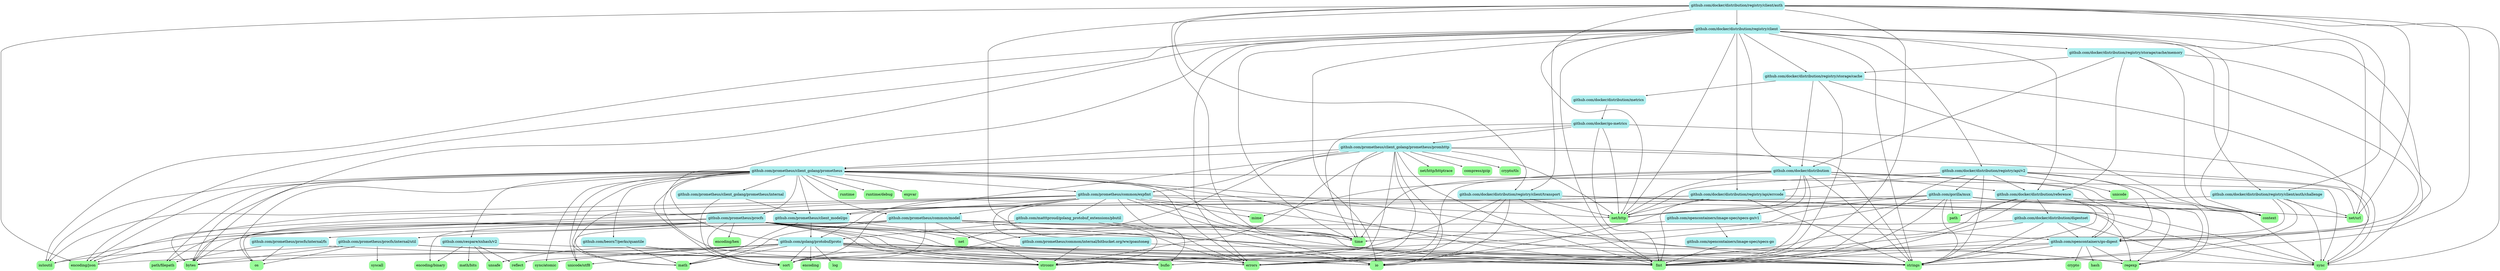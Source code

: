 digraph godep {
nodesep=0.4
ranksep=0.8
node [shape="box",style="rounded,filled"]
edge [arrowsize="0.5"]
"bufio" [label="bufio" color="palegreen" URL="https://godoc.org/bufio" target="_blank"];
"bytes" [label="bytes" color="palegreen" URL="https://godoc.org/bytes" target="_blank"];
"compress/gzip" [label="compress/gzip" color="palegreen" URL="https://godoc.org/compress/gzip" target="_blank"];
"context" [label="context" color="palegreen" URL="https://godoc.org/context" target="_blank"];
"crypto" [label="crypto" color="palegreen" URL="https://godoc.org/crypto" target="_blank"];
"crypto/tls" [label="crypto/tls" color="palegreen" URL="https://godoc.org/crypto/tls" target="_blank"];
"encoding" [label="encoding" color="palegreen" URL="https://godoc.org/encoding" target="_blank"];
"encoding/binary" [label="encoding/binary" color="palegreen" URL="https://godoc.org/encoding/binary" target="_blank"];
"encoding/hex" [label="encoding/hex" color="palegreen" URL="https://godoc.org/encoding/hex" target="_blank"];
"encoding/json" [label="encoding/json" color="palegreen" URL="https://godoc.org/encoding/json" target="_blank"];
"errors" [label="errors" color="palegreen" URL="https://godoc.org/errors" target="_blank"];
"expvar" [label="expvar" color="palegreen" URL="https://godoc.org/expvar" target="_blank"];
"fmt" [label="fmt" color="palegreen" URL="https://godoc.org/fmt" target="_blank"];
"github.com/beorn7/perks/quantile" [label="github.com/beorn7/perks/quantile" color="paleturquoise" URL="https://godoc.org/github.com/beorn7/perks/quantile" target="_blank"];
"github.com/beorn7/perks/quantile" -> "math";
"github.com/beorn7/perks/quantile" -> "sort";
"github.com/cespare/xxhash/v2" [label="github.com/cespare/xxhash/v2" color="paleturquoise" URL="https://godoc.org/github.com/cespare/xxhash/v2" target="_blank"];
"github.com/cespare/xxhash/v2" -> "encoding/binary";
"github.com/cespare/xxhash/v2" -> "errors";
"github.com/cespare/xxhash/v2" -> "math/bits";
"github.com/cespare/xxhash/v2" -> "reflect";
"github.com/cespare/xxhash/v2" -> "unsafe";
"github.com/docker/distribution" [label="github.com/docker/distribution" color="paleturquoise" URL="https://godoc.org/github.com/docker/distribution" target="_blank"];
"github.com/docker/distribution" -> "context";
"github.com/docker/distribution" -> "errors";
"github.com/docker/distribution" -> "fmt";
"github.com/docker/distribution" -> "github.com/docker/distribution/reference";
"github.com/docker/distribution" -> "github.com/opencontainers/go-digest";
"github.com/docker/distribution" -> "github.com/opencontainers/image-spec/specs-go/v1";
"github.com/docker/distribution" -> "io";
"github.com/docker/distribution" -> "mime";
"github.com/docker/distribution" -> "net/http";
"github.com/docker/distribution" -> "strings";
"github.com/docker/distribution" -> "time";
"github.com/docker/distribution/digestset" [label="github.com/docker/distribution/digestset" color="paleturquoise" URL="https://godoc.org/github.com/docker/distribution/digestset" target="_blank"];
"github.com/docker/distribution/digestset" -> "errors";
"github.com/docker/distribution/digestset" -> "github.com/opencontainers/go-digest";
"github.com/docker/distribution/digestset" -> "sort";
"github.com/docker/distribution/digestset" -> "strings";
"github.com/docker/distribution/digestset" -> "sync";
"github.com/docker/distribution/metrics" [label="github.com/docker/distribution/metrics" color="paleturquoise" URL="https://godoc.org/github.com/docker/distribution/metrics" target="_blank"];
"github.com/docker/distribution/metrics" -> "github.com/docker/go-metrics";
"github.com/docker/distribution/reference" [label="github.com/docker/distribution/reference" color="paleturquoise" URL="https://godoc.org/github.com/docker/distribution/reference" target="_blank"];
"github.com/docker/distribution/reference" -> "errors";
"github.com/docker/distribution/reference" -> "fmt";
"github.com/docker/distribution/reference" -> "github.com/docker/distribution/digestset";
"github.com/docker/distribution/reference" -> "github.com/opencontainers/go-digest";
"github.com/docker/distribution/reference" -> "path";
"github.com/docker/distribution/reference" -> "regexp";
"github.com/docker/distribution/reference" -> "strings";
"github.com/docker/distribution/registry/api/errcode" [label="github.com/docker/distribution/registry/api/errcode" color="paleturquoise" URL="https://godoc.org/github.com/docker/distribution/registry/api/errcode" target="_blank"];
"github.com/docker/distribution/registry/api/errcode" -> "encoding/json";
"github.com/docker/distribution/registry/api/errcode" -> "fmt";
"github.com/docker/distribution/registry/api/errcode" -> "net/http";
"github.com/docker/distribution/registry/api/errcode" -> "sort";
"github.com/docker/distribution/registry/api/errcode" -> "strings";
"github.com/docker/distribution/registry/api/errcode" -> "sync";
"github.com/docker/distribution/registry/api/v2" [label="github.com/docker/distribution/registry/api/v2" color="paleturquoise" URL="https://godoc.org/github.com/docker/distribution/registry/api/v2" target="_blank"];
"github.com/docker/distribution/registry/api/v2" -> "fmt";
"github.com/docker/distribution/registry/api/v2" -> "github.com/docker/distribution/reference";
"github.com/docker/distribution/registry/api/v2" -> "github.com/docker/distribution/registry/api/errcode";
"github.com/docker/distribution/registry/api/v2" -> "github.com/gorilla/mux";
"github.com/docker/distribution/registry/api/v2" -> "github.com/opencontainers/go-digest";
"github.com/docker/distribution/registry/api/v2" -> "net/http";
"github.com/docker/distribution/registry/api/v2" -> "net/url";
"github.com/docker/distribution/registry/api/v2" -> "regexp";
"github.com/docker/distribution/registry/api/v2" -> "strings";
"github.com/docker/distribution/registry/api/v2" -> "unicode";
"github.com/docker/distribution/registry/client" [label="github.com/docker/distribution/registry/client" color="paleturquoise" URL="https://godoc.org/github.com/docker/distribution/registry/client" target="_blank"];
"github.com/docker/distribution/registry/client" -> "bytes";
"github.com/docker/distribution/registry/client" -> "context";
"github.com/docker/distribution/registry/client" -> "encoding/json";
"github.com/docker/distribution/registry/client" -> "errors";
"github.com/docker/distribution/registry/client" -> "fmt";
"github.com/docker/distribution/registry/client" -> "github.com/docker/distribution";
"github.com/docker/distribution/registry/client" -> "github.com/docker/distribution/reference";
"github.com/docker/distribution/registry/client" -> "github.com/docker/distribution/registry/api/errcode";
"github.com/docker/distribution/registry/client" -> "github.com/docker/distribution/registry/api/v2";
"github.com/docker/distribution/registry/client" -> "github.com/docker/distribution/registry/client/auth/challenge";
"github.com/docker/distribution/registry/client" -> "github.com/docker/distribution/registry/client/transport";
"github.com/docker/distribution/registry/client" -> "github.com/docker/distribution/registry/storage/cache";
"github.com/docker/distribution/registry/client" -> "github.com/docker/distribution/registry/storage/cache/memory";
"github.com/docker/distribution/registry/client" -> "github.com/opencontainers/go-digest";
"github.com/docker/distribution/registry/client" -> "io";
"github.com/docker/distribution/registry/client" -> "io/ioutil";
"github.com/docker/distribution/registry/client" -> "net/http";
"github.com/docker/distribution/registry/client" -> "net/url";
"github.com/docker/distribution/registry/client" -> "strconv";
"github.com/docker/distribution/registry/client" -> "strings";
"github.com/docker/distribution/registry/client" -> "time";
"github.com/docker/distribution/registry/client/auth" [label="github.com/docker/distribution/registry/client/auth" color="paleturquoise" URL="https://godoc.org/github.com/docker/distribution/registry/client/auth" target="_blank"];
"github.com/docker/distribution/registry/client/auth" -> "encoding/json";
"github.com/docker/distribution/registry/client/auth" -> "errors";
"github.com/docker/distribution/registry/client/auth" -> "fmt";
"github.com/docker/distribution/registry/client/auth" -> "github.com/docker/distribution/registry/client";
"github.com/docker/distribution/registry/client/auth" -> "github.com/docker/distribution/registry/client/auth/challenge";
"github.com/docker/distribution/registry/client/auth" -> "github.com/docker/distribution/registry/client/transport";
"github.com/docker/distribution/registry/client/auth" -> "net/http";
"github.com/docker/distribution/registry/client/auth" -> "net/url";
"github.com/docker/distribution/registry/client/auth" -> "strings";
"github.com/docker/distribution/registry/client/auth" -> "sync";
"github.com/docker/distribution/registry/client/auth" -> "time";
"github.com/docker/distribution/registry/client/auth/challenge" [label="github.com/docker/distribution/registry/client/auth/challenge" color="paleturquoise" URL="https://godoc.org/github.com/docker/distribution/registry/client/auth/challenge" target="_blank"];
"github.com/docker/distribution/registry/client/auth/challenge" -> "fmt";
"github.com/docker/distribution/registry/client/auth/challenge" -> "net/http";
"github.com/docker/distribution/registry/client/auth/challenge" -> "net/url";
"github.com/docker/distribution/registry/client/auth/challenge" -> "strings";
"github.com/docker/distribution/registry/client/auth/challenge" -> "sync";
"github.com/docker/distribution/registry/client/transport" [label="github.com/docker/distribution/registry/client/transport" color="paleturquoise" URL="https://godoc.org/github.com/docker/distribution/registry/client/transport" target="_blank"];
"github.com/docker/distribution/registry/client/transport" -> "errors";
"github.com/docker/distribution/registry/client/transport" -> "fmt";
"github.com/docker/distribution/registry/client/transport" -> "io";
"github.com/docker/distribution/registry/client/transport" -> "net/http";
"github.com/docker/distribution/registry/client/transport" -> "regexp";
"github.com/docker/distribution/registry/client/transport" -> "strconv";
"github.com/docker/distribution/registry/client/transport" -> "sync";
"github.com/docker/distribution/registry/storage/cache" [label="github.com/docker/distribution/registry/storage/cache" color="paleturquoise" URL="https://godoc.org/github.com/docker/distribution/registry/storage/cache" target="_blank"];
"github.com/docker/distribution/registry/storage/cache" -> "context";
"github.com/docker/distribution/registry/storage/cache" -> "fmt";
"github.com/docker/distribution/registry/storage/cache" -> "github.com/docker/distribution";
"github.com/docker/distribution/registry/storage/cache" -> "github.com/docker/distribution/metrics";
"github.com/docker/distribution/registry/storage/cache" -> "github.com/opencontainers/go-digest";
"github.com/docker/distribution/registry/storage/cache/memory" [label="github.com/docker/distribution/registry/storage/cache/memory" color="paleturquoise" URL="https://godoc.org/github.com/docker/distribution/registry/storage/cache/memory" target="_blank"];
"github.com/docker/distribution/registry/storage/cache/memory" -> "context";
"github.com/docker/distribution/registry/storage/cache/memory" -> "github.com/docker/distribution";
"github.com/docker/distribution/registry/storage/cache/memory" -> "github.com/docker/distribution/reference";
"github.com/docker/distribution/registry/storage/cache/memory" -> "github.com/docker/distribution/registry/storage/cache";
"github.com/docker/distribution/registry/storage/cache/memory" -> "github.com/opencontainers/go-digest";
"github.com/docker/distribution/registry/storage/cache/memory" -> "sync";
"github.com/docker/go-metrics" [label="github.com/docker/go-metrics" color="paleturquoise" URL="https://godoc.org/github.com/docker/go-metrics" target="_blank"];
"github.com/docker/go-metrics" -> "fmt";
"github.com/docker/go-metrics" -> "github.com/prometheus/client_golang/prometheus";
"github.com/docker/go-metrics" -> "github.com/prometheus/client_golang/prometheus/promhttp";
"github.com/docker/go-metrics" -> "net/http";
"github.com/docker/go-metrics" -> "sync";
"github.com/docker/go-metrics" -> "time";
"github.com/golang/protobuf/proto" [label="github.com/golang/protobuf/proto" color="paleturquoise" URL="https://godoc.org/github.com/golang/protobuf/proto" target="_blank"];
"github.com/golang/protobuf/proto" -> "bufio";
"github.com/golang/protobuf/proto" -> "bytes";
"github.com/golang/protobuf/proto" -> "encoding";
"github.com/golang/protobuf/proto" -> "encoding/json";
"github.com/golang/protobuf/proto" -> "errors";
"github.com/golang/protobuf/proto" -> "fmt";
"github.com/golang/protobuf/proto" -> "io";
"github.com/golang/protobuf/proto" -> "log";
"github.com/golang/protobuf/proto" -> "math";
"github.com/golang/protobuf/proto" -> "reflect";
"github.com/golang/protobuf/proto" -> "sort";
"github.com/golang/protobuf/proto" -> "strconv";
"github.com/golang/protobuf/proto" -> "strings";
"github.com/golang/protobuf/proto" -> "sync";
"github.com/golang/protobuf/proto" -> "sync/atomic";
"github.com/golang/protobuf/proto" -> "unicode/utf8";
"github.com/golang/protobuf/proto" -> "unsafe";
"github.com/gorilla/mux" [label="github.com/gorilla/mux" color="paleturquoise" URL="https://godoc.org/github.com/gorilla/mux" target="_blank"];
"github.com/gorilla/mux" -> "bytes";
"github.com/gorilla/mux" -> "context";
"github.com/gorilla/mux" -> "errors";
"github.com/gorilla/mux" -> "fmt";
"github.com/gorilla/mux" -> "net/http";
"github.com/gorilla/mux" -> "net/url";
"github.com/gorilla/mux" -> "path";
"github.com/gorilla/mux" -> "regexp";
"github.com/gorilla/mux" -> "strconv";
"github.com/gorilla/mux" -> "strings";
"github.com/matttproud/golang_protobuf_extensions/pbutil" [label="github.com/matttproud/golang_protobuf_extensions/pbutil" color="paleturquoise" URL="https://godoc.org/github.com/matttproud/golang_protobuf_extensions/pbutil" target="_blank"];
"github.com/matttproud/golang_protobuf_extensions/pbutil" -> "encoding/binary";
"github.com/matttproud/golang_protobuf_extensions/pbutil" -> "errors";
"github.com/matttproud/golang_protobuf_extensions/pbutil" -> "github.com/golang/protobuf/proto";
"github.com/matttproud/golang_protobuf_extensions/pbutil" -> "io";
"github.com/opencontainers/go-digest" [label="github.com/opencontainers/go-digest" color="paleturquoise" URL="https://godoc.org/github.com/opencontainers/go-digest" target="_blank"];
"github.com/opencontainers/go-digest" -> "crypto";
"github.com/opencontainers/go-digest" -> "fmt";
"github.com/opencontainers/go-digest" -> "hash";
"github.com/opencontainers/go-digest" -> "io";
"github.com/opencontainers/go-digest" -> "regexp";
"github.com/opencontainers/go-digest" -> "strings";
"github.com/opencontainers/image-spec/specs-go" [label="github.com/opencontainers/image-spec/specs-go" color="paleturquoise" URL="https://godoc.org/github.com/opencontainers/image-spec/specs-go" target="_blank"];
"github.com/opencontainers/image-spec/specs-go" -> "fmt";
"github.com/opencontainers/image-spec/specs-go/v1" [label="github.com/opencontainers/image-spec/specs-go/v1" color="paleturquoise" URL="https://godoc.org/github.com/opencontainers/image-spec/specs-go/v1" target="_blank"];
"github.com/opencontainers/image-spec/specs-go/v1" -> "github.com/opencontainers/go-digest";
"github.com/opencontainers/image-spec/specs-go/v1" -> "github.com/opencontainers/image-spec/specs-go";
"github.com/opencontainers/image-spec/specs-go/v1" -> "time";
"github.com/prometheus/client_golang/prometheus" [label="github.com/prometheus/client_golang/prometheus" color="paleturquoise" URL="https://godoc.org/github.com/prometheus/client_golang/prometheus" target="_blank"];
"github.com/prometheus/client_golang/prometheus" -> "bytes";
"github.com/prometheus/client_golang/prometheus" -> "encoding/json";
"github.com/prometheus/client_golang/prometheus" -> "errors";
"github.com/prometheus/client_golang/prometheus" -> "expvar";
"github.com/prometheus/client_golang/prometheus" -> "fmt";
"github.com/prometheus/client_golang/prometheus" -> "github.com/beorn7/perks/quantile";
"github.com/prometheus/client_golang/prometheus" -> "github.com/cespare/xxhash/v2";
"github.com/prometheus/client_golang/prometheus" -> "github.com/golang/protobuf/proto";
"github.com/prometheus/client_golang/prometheus" -> "github.com/prometheus/client_golang/prometheus/internal";
"github.com/prometheus/client_golang/prometheus" -> "github.com/prometheus/client_model/go";
"github.com/prometheus/client_golang/prometheus" -> "github.com/prometheus/common/expfmt";
"github.com/prometheus/client_golang/prometheus" -> "github.com/prometheus/common/model";
"github.com/prometheus/client_golang/prometheus" -> "github.com/prometheus/procfs";
"github.com/prometheus/client_golang/prometheus" -> "io/ioutil";
"github.com/prometheus/client_golang/prometheus" -> "math";
"github.com/prometheus/client_golang/prometheus" -> "os";
"github.com/prometheus/client_golang/prometheus" -> "path/filepath";
"github.com/prometheus/client_golang/prometheus" -> "runtime";
"github.com/prometheus/client_golang/prometheus" -> "runtime/debug";
"github.com/prometheus/client_golang/prometheus" -> "sort";
"github.com/prometheus/client_golang/prometheus" -> "strings";
"github.com/prometheus/client_golang/prometheus" -> "sync";
"github.com/prometheus/client_golang/prometheus" -> "sync/atomic";
"github.com/prometheus/client_golang/prometheus" -> "time";
"github.com/prometheus/client_golang/prometheus" -> "unicode/utf8";
"github.com/prometheus/client_golang/prometheus/internal" [label="github.com/prometheus/client_golang/prometheus/internal" color="paleturquoise" URL="https://godoc.org/github.com/prometheus/client_golang/prometheus/internal" target="_blank"];
"github.com/prometheus/client_golang/prometheus/internal" -> "github.com/prometheus/client_model/go";
"github.com/prometheus/client_golang/prometheus/internal" -> "sort";
"github.com/prometheus/client_golang/prometheus/promhttp" [label="github.com/prometheus/client_golang/prometheus/promhttp" color="paleturquoise" URL="https://godoc.org/github.com/prometheus/client_golang/prometheus/promhttp" target="_blank"];
"github.com/prometheus/client_golang/prometheus/promhttp" -> "bufio";
"github.com/prometheus/client_golang/prometheus/promhttp" -> "compress/gzip";
"github.com/prometheus/client_golang/prometheus/promhttp" -> "crypto/tls";
"github.com/prometheus/client_golang/prometheus/promhttp" -> "errors";
"github.com/prometheus/client_golang/prometheus/promhttp" -> "fmt";
"github.com/prometheus/client_golang/prometheus/promhttp" -> "github.com/prometheus/client_golang/prometheus";
"github.com/prometheus/client_golang/prometheus/promhttp" -> "github.com/prometheus/client_model/go";
"github.com/prometheus/client_golang/prometheus/promhttp" -> "github.com/prometheus/common/expfmt";
"github.com/prometheus/client_golang/prometheus/promhttp" -> "io";
"github.com/prometheus/client_golang/prometheus/promhttp" -> "net";
"github.com/prometheus/client_golang/prometheus/promhttp" -> "net/http";
"github.com/prometheus/client_golang/prometheus/promhttp" -> "net/http/httptrace";
"github.com/prometheus/client_golang/prometheus/promhttp" -> "strconv";
"github.com/prometheus/client_golang/prometheus/promhttp" -> "strings";
"github.com/prometheus/client_golang/prometheus/promhttp" -> "sync";
"github.com/prometheus/client_golang/prometheus/promhttp" -> "time";
"github.com/prometheus/client_model/go" [label="github.com/prometheus/client_model/go" color="paleturquoise" URL="https://godoc.org/github.com/prometheus/client_model/go" target="_blank"];
"github.com/prometheus/client_model/go" -> "fmt";
"github.com/prometheus/client_model/go" -> "github.com/golang/protobuf/proto";
"github.com/prometheus/client_model/go" -> "math";
"github.com/prometheus/common/expfmt" [label="github.com/prometheus/common/expfmt" color="paleturquoise" URL="https://godoc.org/github.com/prometheus/common/expfmt" target="_blank"];
"github.com/prometheus/common/expfmt" -> "bufio";
"github.com/prometheus/common/expfmt" -> "bytes";
"github.com/prometheus/common/expfmt" -> "fmt";
"github.com/prometheus/common/expfmt" -> "github.com/golang/protobuf/proto";
"github.com/prometheus/common/expfmt" -> "github.com/matttproud/golang_protobuf_extensions/pbutil";
"github.com/prometheus/common/expfmt" -> "github.com/prometheus/client_model/go";
"github.com/prometheus/common/expfmt" -> "github.com/prometheus/common/internal/bitbucket.org/ww/goautoneg";
"github.com/prometheus/common/expfmt" -> "github.com/prometheus/common/model";
"github.com/prometheus/common/expfmt" -> "io";
"github.com/prometheus/common/expfmt" -> "io/ioutil";
"github.com/prometheus/common/expfmt" -> "math";
"github.com/prometheus/common/expfmt" -> "mime";
"github.com/prometheus/common/expfmt" -> "net/http";
"github.com/prometheus/common/expfmt" -> "strconv";
"github.com/prometheus/common/expfmt" -> "strings";
"github.com/prometheus/common/expfmt" -> "sync";
"github.com/prometheus/common/internal/bitbucket.org/ww/goautoneg" [label="github.com/prometheus/common/internal/bitbucket.org/ww/goautoneg" color="paleturquoise" URL="https://godoc.org/github.com/prometheus/common/internal/bitbucket.org/ww/goautoneg" target="_blank"];
"github.com/prometheus/common/internal/bitbucket.org/ww/goautoneg" -> "sort";
"github.com/prometheus/common/internal/bitbucket.org/ww/goautoneg" -> "strconv";
"github.com/prometheus/common/internal/bitbucket.org/ww/goautoneg" -> "strings";
"github.com/prometheus/common/model" [label="github.com/prometheus/common/model" color="paleturquoise" URL="https://godoc.org/github.com/prometheus/common/model" target="_blank"];
"github.com/prometheus/common/model" -> "encoding/json";
"github.com/prometheus/common/model" -> "fmt";
"github.com/prometheus/common/model" -> "math";
"github.com/prometheus/common/model" -> "regexp";
"github.com/prometheus/common/model" -> "sort";
"github.com/prometheus/common/model" -> "strconv";
"github.com/prometheus/common/model" -> "strings";
"github.com/prometheus/common/model" -> "time";
"github.com/prometheus/common/model" -> "unicode/utf8";
"github.com/prometheus/procfs" [label="github.com/prometheus/procfs" color="paleturquoise" URL="https://godoc.org/github.com/prometheus/procfs" target="_blank"];
"github.com/prometheus/procfs" -> "bufio";
"github.com/prometheus/procfs" -> "bytes";
"github.com/prometheus/procfs" -> "encoding/hex";
"github.com/prometheus/procfs" -> "errors";
"github.com/prometheus/procfs" -> "fmt";
"github.com/prometheus/procfs" -> "github.com/prometheus/procfs/internal/fs";
"github.com/prometheus/procfs" -> "github.com/prometheus/procfs/internal/util";
"github.com/prometheus/procfs" -> "io";
"github.com/prometheus/procfs" -> "io/ioutil";
"github.com/prometheus/procfs" -> "net";
"github.com/prometheus/procfs" -> "os";
"github.com/prometheus/procfs" -> "path/filepath";
"github.com/prometheus/procfs" -> "regexp";
"github.com/prometheus/procfs" -> "sort";
"github.com/prometheus/procfs" -> "strconv";
"github.com/prometheus/procfs" -> "strings";
"github.com/prometheus/procfs" -> "time";
"github.com/prometheus/procfs/internal/fs" [label="github.com/prometheus/procfs/internal/fs" color="paleturquoise" URL="https://godoc.org/github.com/prometheus/procfs/internal/fs" target="_blank"];
"github.com/prometheus/procfs/internal/fs" -> "fmt";
"github.com/prometheus/procfs/internal/fs" -> "os";
"github.com/prometheus/procfs/internal/fs" -> "path/filepath";
"github.com/prometheus/procfs/internal/util" [label="github.com/prometheus/procfs/internal/util" color="paleturquoise" URL="https://godoc.org/github.com/prometheus/procfs/internal/util" target="_blank"];
"github.com/prometheus/procfs/internal/util" -> "bytes";
"github.com/prometheus/procfs/internal/util" -> "io/ioutil";
"github.com/prometheus/procfs/internal/util" -> "os";
"github.com/prometheus/procfs/internal/util" -> "strconv";
"github.com/prometheus/procfs/internal/util" -> "strings";
"github.com/prometheus/procfs/internal/util" -> "syscall";
"hash" [label="hash" color="palegreen" URL="https://godoc.org/hash" target="_blank"];
"io" [label="io" color="palegreen" URL="https://godoc.org/io" target="_blank"];
"io/ioutil" [label="io/ioutil" color="palegreen" URL="https://godoc.org/io/ioutil" target="_blank"];
"log" [label="log" color="palegreen" URL="https://godoc.org/log" target="_blank"];
"math" [label="math" color="palegreen" URL="https://godoc.org/math" target="_blank"];
"math/bits" [label="math/bits" color="palegreen" URL="https://godoc.org/math/bits" target="_blank"];
"mime" [label="mime" color="palegreen" URL="https://godoc.org/mime" target="_blank"];
"net" [label="net" color="palegreen" URL="https://godoc.org/net" target="_blank"];
"net/http" [label="net/http" color="palegreen" URL="https://godoc.org/net/http" target="_blank"];
"net/http/httptrace" [label="net/http/httptrace" color="palegreen" URL="https://godoc.org/net/http/httptrace" target="_blank"];
"net/url" [label="net/url" color="palegreen" URL="https://godoc.org/net/url" target="_blank"];
"os" [label="os" color="palegreen" URL="https://godoc.org/os" target="_blank"];
"path" [label="path" color="palegreen" URL="https://godoc.org/path" target="_blank"];
"path/filepath" [label="path/filepath" color="palegreen" URL="https://godoc.org/path/filepath" target="_blank"];
"reflect" [label="reflect" color="palegreen" URL="https://godoc.org/reflect" target="_blank"];
"regexp" [label="regexp" color="palegreen" URL="https://godoc.org/regexp" target="_blank"];
"runtime" [label="runtime" color="palegreen" URL="https://godoc.org/runtime" target="_blank"];
"runtime/debug" [label="runtime/debug" color="palegreen" URL="https://godoc.org/runtime/debug" target="_blank"];
"sort" [label="sort" color="palegreen" URL="https://godoc.org/sort" target="_blank"];
"strconv" [label="strconv" color="palegreen" URL="https://godoc.org/strconv" target="_blank"];
"strings" [label="strings" color="palegreen" URL="https://godoc.org/strings" target="_blank"];
"sync" [label="sync" color="palegreen" URL="https://godoc.org/sync" target="_blank"];
"sync/atomic" [label="sync/atomic" color="palegreen" URL="https://godoc.org/sync/atomic" target="_blank"];
"syscall" [label="syscall" color="palegreen" URL="https://godoc.org/syscall" target="_blank"];
"time" [label="time" color="palegreen" URL="https://godoc.org/time" target="_blank"];
"unicode" [label="unicode" color="palegreen" URL="https://godoc.org/unicode" target="_blank"];
"unicode/utf8" [label="unicode/utf8" color="palegreen" URL="https://godoc.org/unicode/utf8" target="_blank"];
"unsafe" [label="unsafe" color="palegreen" URL="https://godoc.org/unsafe" target="_blank"];
}
